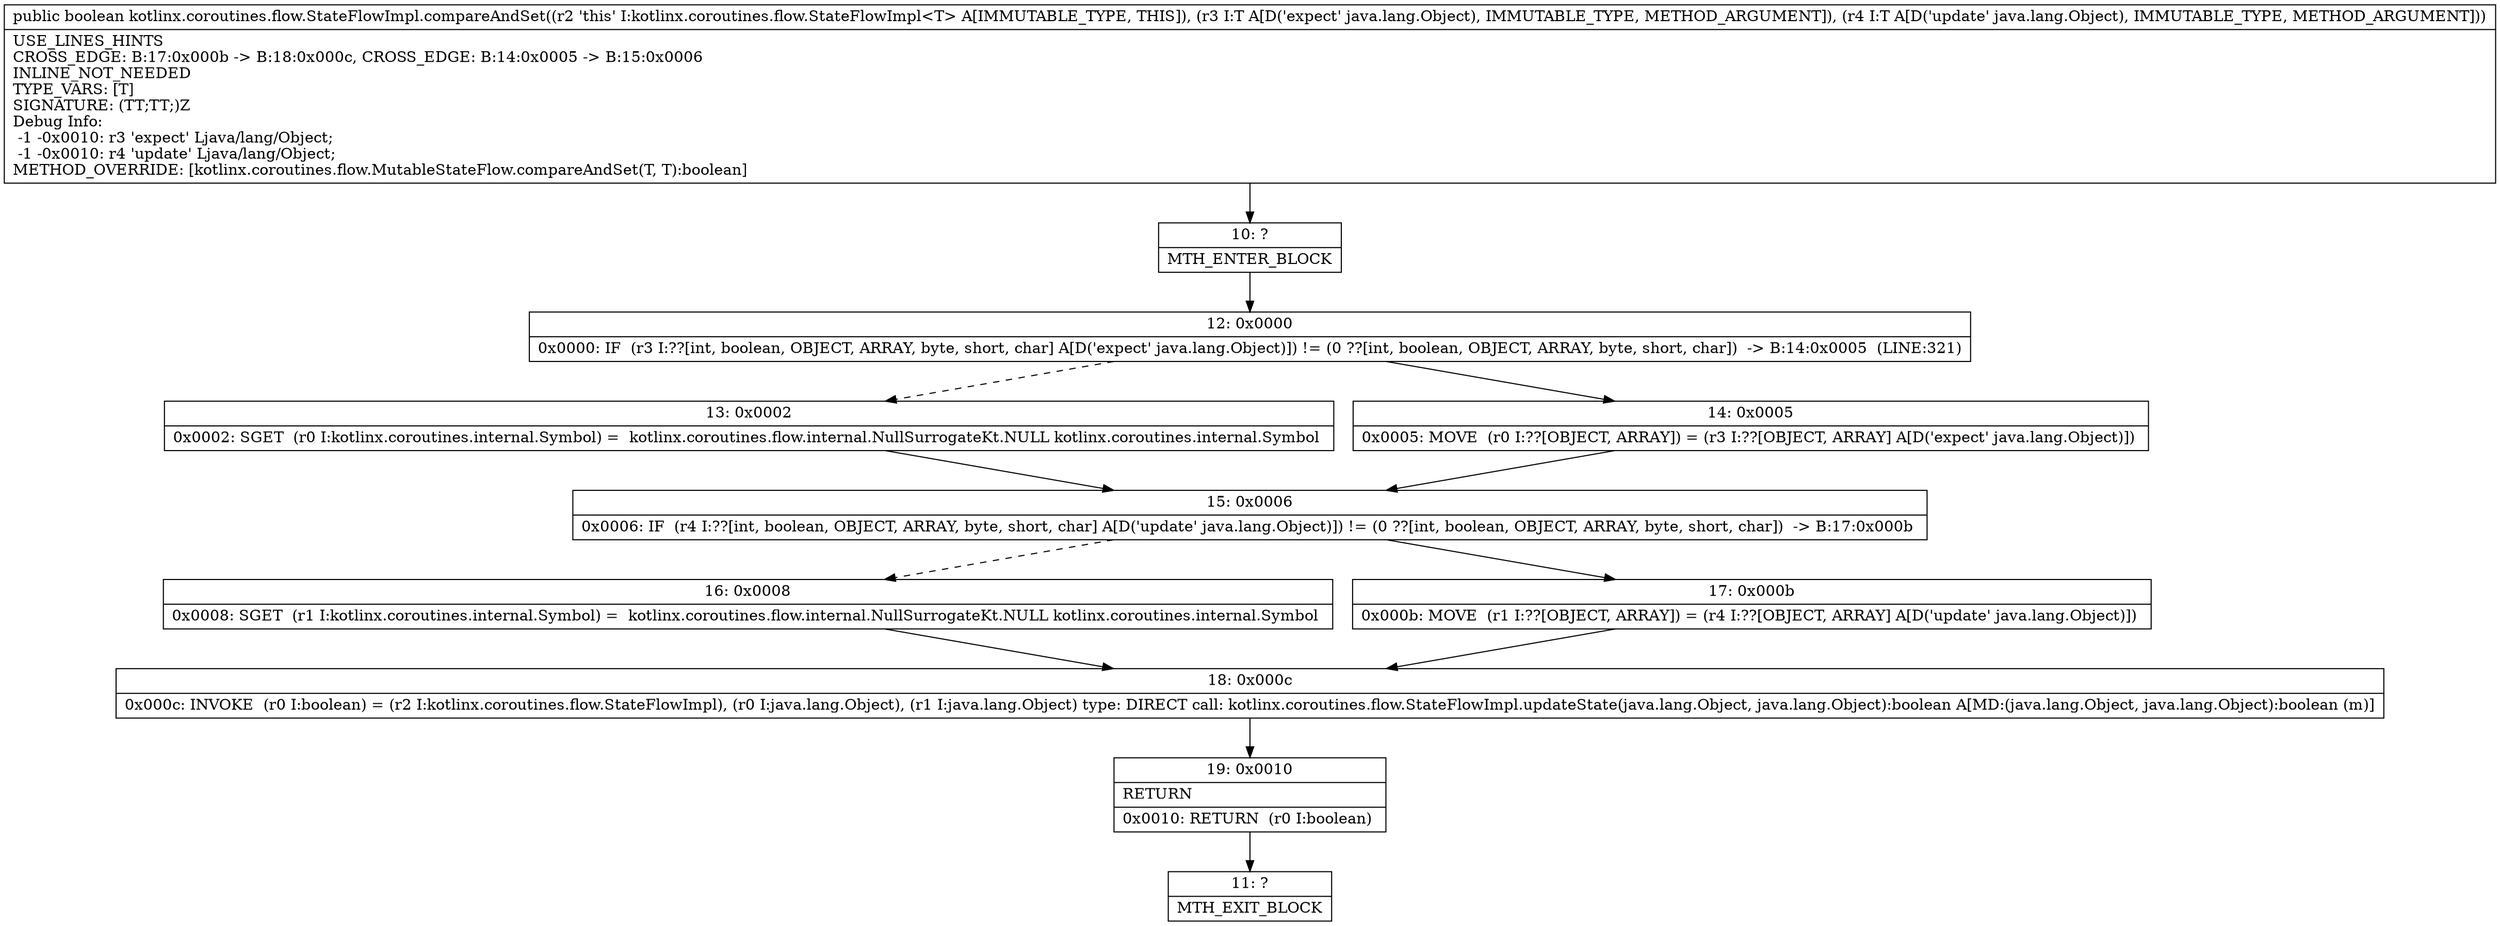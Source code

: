 digraph "CFG forkotlinx.coroutines.flow.StateFlowImpl.compareAndSet(Ljava\/lang\/Object;Ljava\/lang\/Object;)Z" {
Node_10 [shape=record,label="{10\:\ ?|MTH_ENTER_BLOCK\l}"];
Node_12 [shape=record,label="{12\:\ 0x0000|0x0000: IF  (r3 I:??[int, boolean, OBJECT, ARRAY, byte, short, char] A[D('expect' java.lang.Object)]) != (0 ??[int, boolean, OBJECT, ARRAY, byte, short, char])  \-\> B:14:0x0005  (LINE:321)\l}"];
Node_13 [shape=record,label="{13\:\ 0x0002|0x0002: SGET  (r0 I:kotlinx.coroutines.internal.Symbol) =  kotlinx.coroutines.flow.internal.NullSurrogateKt.NULL kotlinx.coroutines.internal.Symbol \l}"];
Node_15 [shape=record,label="{15\:\ 0x0006|0x0006: IF  (r4 I:??[int, boolean, OBJECT, ARRAY, byte, short, char] A[D('update' java.lang.Object)]) != (0 ??[int, boolean, OBJECT, ARRAY, byte, short, char])  \-\> B:17:0x000b \l}"];
Node_16 [shape=record,label="{16\:\ 0x0008|0x0008: SGET  (r1 I:kotlinx.coroutines.internal.Symbol) =  kotlinx.coroutines.flow.internal.NullSurrogateKt.NULL kotlinx.coroutines.internal.Symbol \l}"];
Node_18 [shape=record,label="{18\:\ 0x000c|0x000c: INVOKE  (r0 I:boolean) = (r2 I:kotlinx.coroutines.flow.StateFlowImpl), (r0 I:java.lang.Object), (r1 I:java.lang.Object) type: DIRECT call: kotlinx.coroutines.flow.StateFlowImpl.updateState(java.lang.Object, java.lang.Object):boolean A[MD:(java.lang.Object, java.lang.Object):boolean (m)]\l}"];
Node_19 [shape=record,label="{19\:\ 0x0010|RETURN\l|0x0010: RETURN  (r0 I:boolean) \l}"];
Node_11 [shape=record,label="{11\:\ ?|MTH_EXIT_BLOCK\l}"];
Node_17 [shape=record,label="{17\:\ 0x000b|0x000b: MOVE  (r1 I:??[OBJECT, ARRAY]) = (r4 I:??[OBJECT, ARRAY] A[D('update' java.lang.Object)]) \l}"];
Node_14 [shape=record,label="{14\:\ 0x0005|0x0005: MOVE  (r0 I:??[OBJECT, ARRAY]) = (r3 I:??[OBJECT, ARRAY] A[D('expect' java.lang.Object)]) \l}"];
MethodNode[shape=record,label="{public boolean kotlinx.coroutines.flow.StateFlowImpl.compareAndSet((r2 'this' I:kotlinx.coroutines.flow.StateFlowImpl\<T\> A[IMMUTABLE_TYPE, THIS]), (r3 I:T A[D('expect' java.lang.Object), IMMUTABLE_TYPE, METHOD_ARGUMENT]), (r4 I:T A[D('update' java.lang.Object), IMMUTABLE_TYPE, METHOD_ARGUMENT]))  | USE_LINES_HINTS\lCROSS_EDGE: B:17:0x000b \-\> B:18:0x000c, CROSS_EDGE: B:14:0x0005 \-\> B:15:0x0006\lINLINE_NOT_NEEDED\lTYPE_VARS: [T]\lSIGNATURE: (TT;TT;)Z\lDebug Info:\l  \-1 \-0x0010: r3 'expect' Ljava\/lang\/Object;\l  \-1 \-0x0010: r4 'update' Ljava\/lang\/Object;\lMETHOD_OVERRIDE: [kotlinx.coroutines.flow.MutableStateFlow.compareAndSet(T, T):boolean]\l}"];
MethodNode -> Node_10;Node_10 -> Node_12;
Node_12 -> Node_13[style=dashed];
Node_12 -> Node_14;
Node_13 -> Node_15;
Node_15 -> Node_16[style=dashed];
Node_15 -> Node_17;
Node_16 -> Node_18;
Node_18 -> Node_19;
Node_19 -> Node_11;
Node_17 -> Node_18;
Node_14 -> Node_15;
}

